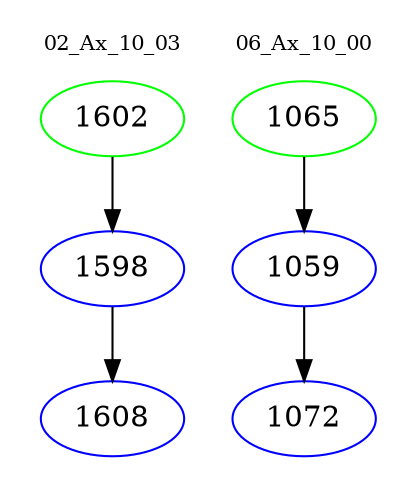 digraph{
subgraph cluster_0 {
color = white
label = "02_Ax_10_03";
fontsize=10;
T0_1602 [label="1602", color="green"]
T0_1602 -> T0_1598 [color="black"]
T0_1598 [label="1598", color="blue"]
T0_1598 -> T0_1608 [color="black"]
T0_1608 [label="1608", color="blue"]
}
subgraph cluster_1 {
color = white
label = "06_Ax_10_00";
fontsize=10;
T1_1065 [label="1065", color="green"]
T1_1065 -> T1_1059 [color="black"]
T1_1059 [label="1059", color="blue"]
T1_1059 -> T1_1072 [color="black"]
T1_1072 [label="1072", color="blue"]
}
}
